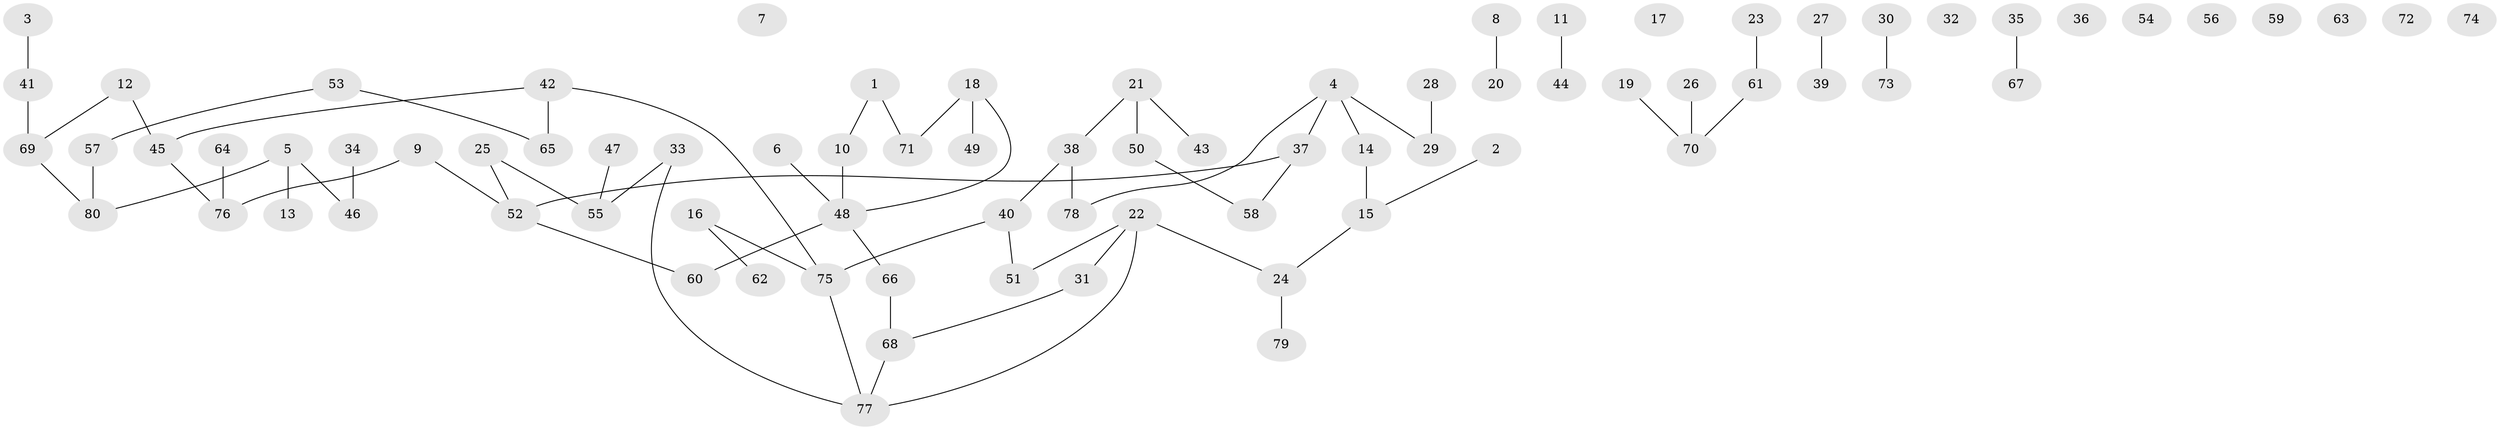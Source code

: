 // coarse degree distribution, {4: 0.2, 1: 0.28, 2: 0.32, 3: 0.2}
// Generated by graph-tools (version 1.1) at 2025/35/03/04/25 23:35:54]
// undirected, 80 vertices, 72 edges
graph export_dot {
  node [color=gray90,style=filled];
  1;
  2;
  3;
  4;
  5;
  6;
  7;
  8;
  9;
  10;
  11;
  12;
  13;
  14;
  15;
  16;
  17;
  18;
  19;
  20;
  21;
  22;
  23;
  24;
  25;
  26;
  27;
  28;
  29;
  30;
  31;
  32;
  33;
  34;
  35;
  36;
  37;
  38;
  39;
  40;
  41;
  42;
  43;
  44;
  45;
  46;
  47;
  48;
  49;
  50;
  51;
  52;
  53;
  54;
  55;
  56;
  57;
  58;
  59;
  60;
  61;
  62;
  63;
  64;
  65;
  66;
  67;
  68;
  69;
  70;
  71;
  72;
  73;
  74;
  75;
  76;
  77;
  78;
  79;
  80;
  1 -- 10;
  1 -- 71;
  2 -- 15;
  3 -- 41;
  4 -- 14;
  4 -- 29;
  4 -- 37;
  4 -- 78;
  5 -- 13;
  5 -- 46;
  5 -- 80;
  6 -- 48;
  8 -- 20;
  9 -- 52;
  9 -- 76;
  10 -- 48;
  11 -- 44;
  12 -- 45;
  12 -- 69;
  14 -- 15;
  15 -- 24;
  16 -- 62;
  16 -- 75;
  18 -- 48;
  18 -- 49;
  18 -- 71;
  19 -- 70;
  21 -- 38;
  21 -- 43;
  21 -- 50;
  22 -- 24;
  22 -- 31;
  22 -- 51;
  22 -- 77;
  23 -- 61;
  24 -- 79;
  25 -- 52;
  25 -- 55;
  26 -- 70;
  27 -- 39;
  28 -- 29;
  30 -- 73;
  31 -- 68;
  33 -- 55;
  33 -- 77;
  34 -- 46;
  35 -- 67;
  37 -- 52;
  37 -- 58;
  38 -- 40;
  38 -- 78;
  40 -- 51;
  40 -- 75;
  41 -- 69;
  42 -- 45;
  42 -- 65;
  42 -- 75;
  45 -- 76;
  47 -- 55;
  48 -- 60;
  48 -- 66;
  50 -- 58;
  52 -- 60;
  53 -- 57;
  53 -- 65;
  57 -- 80;
  61 -- 70;
  64 -- 76;
  66 -- 68;
  68 -- 77;
  69 -- 80;
  75 -- 77;
}
